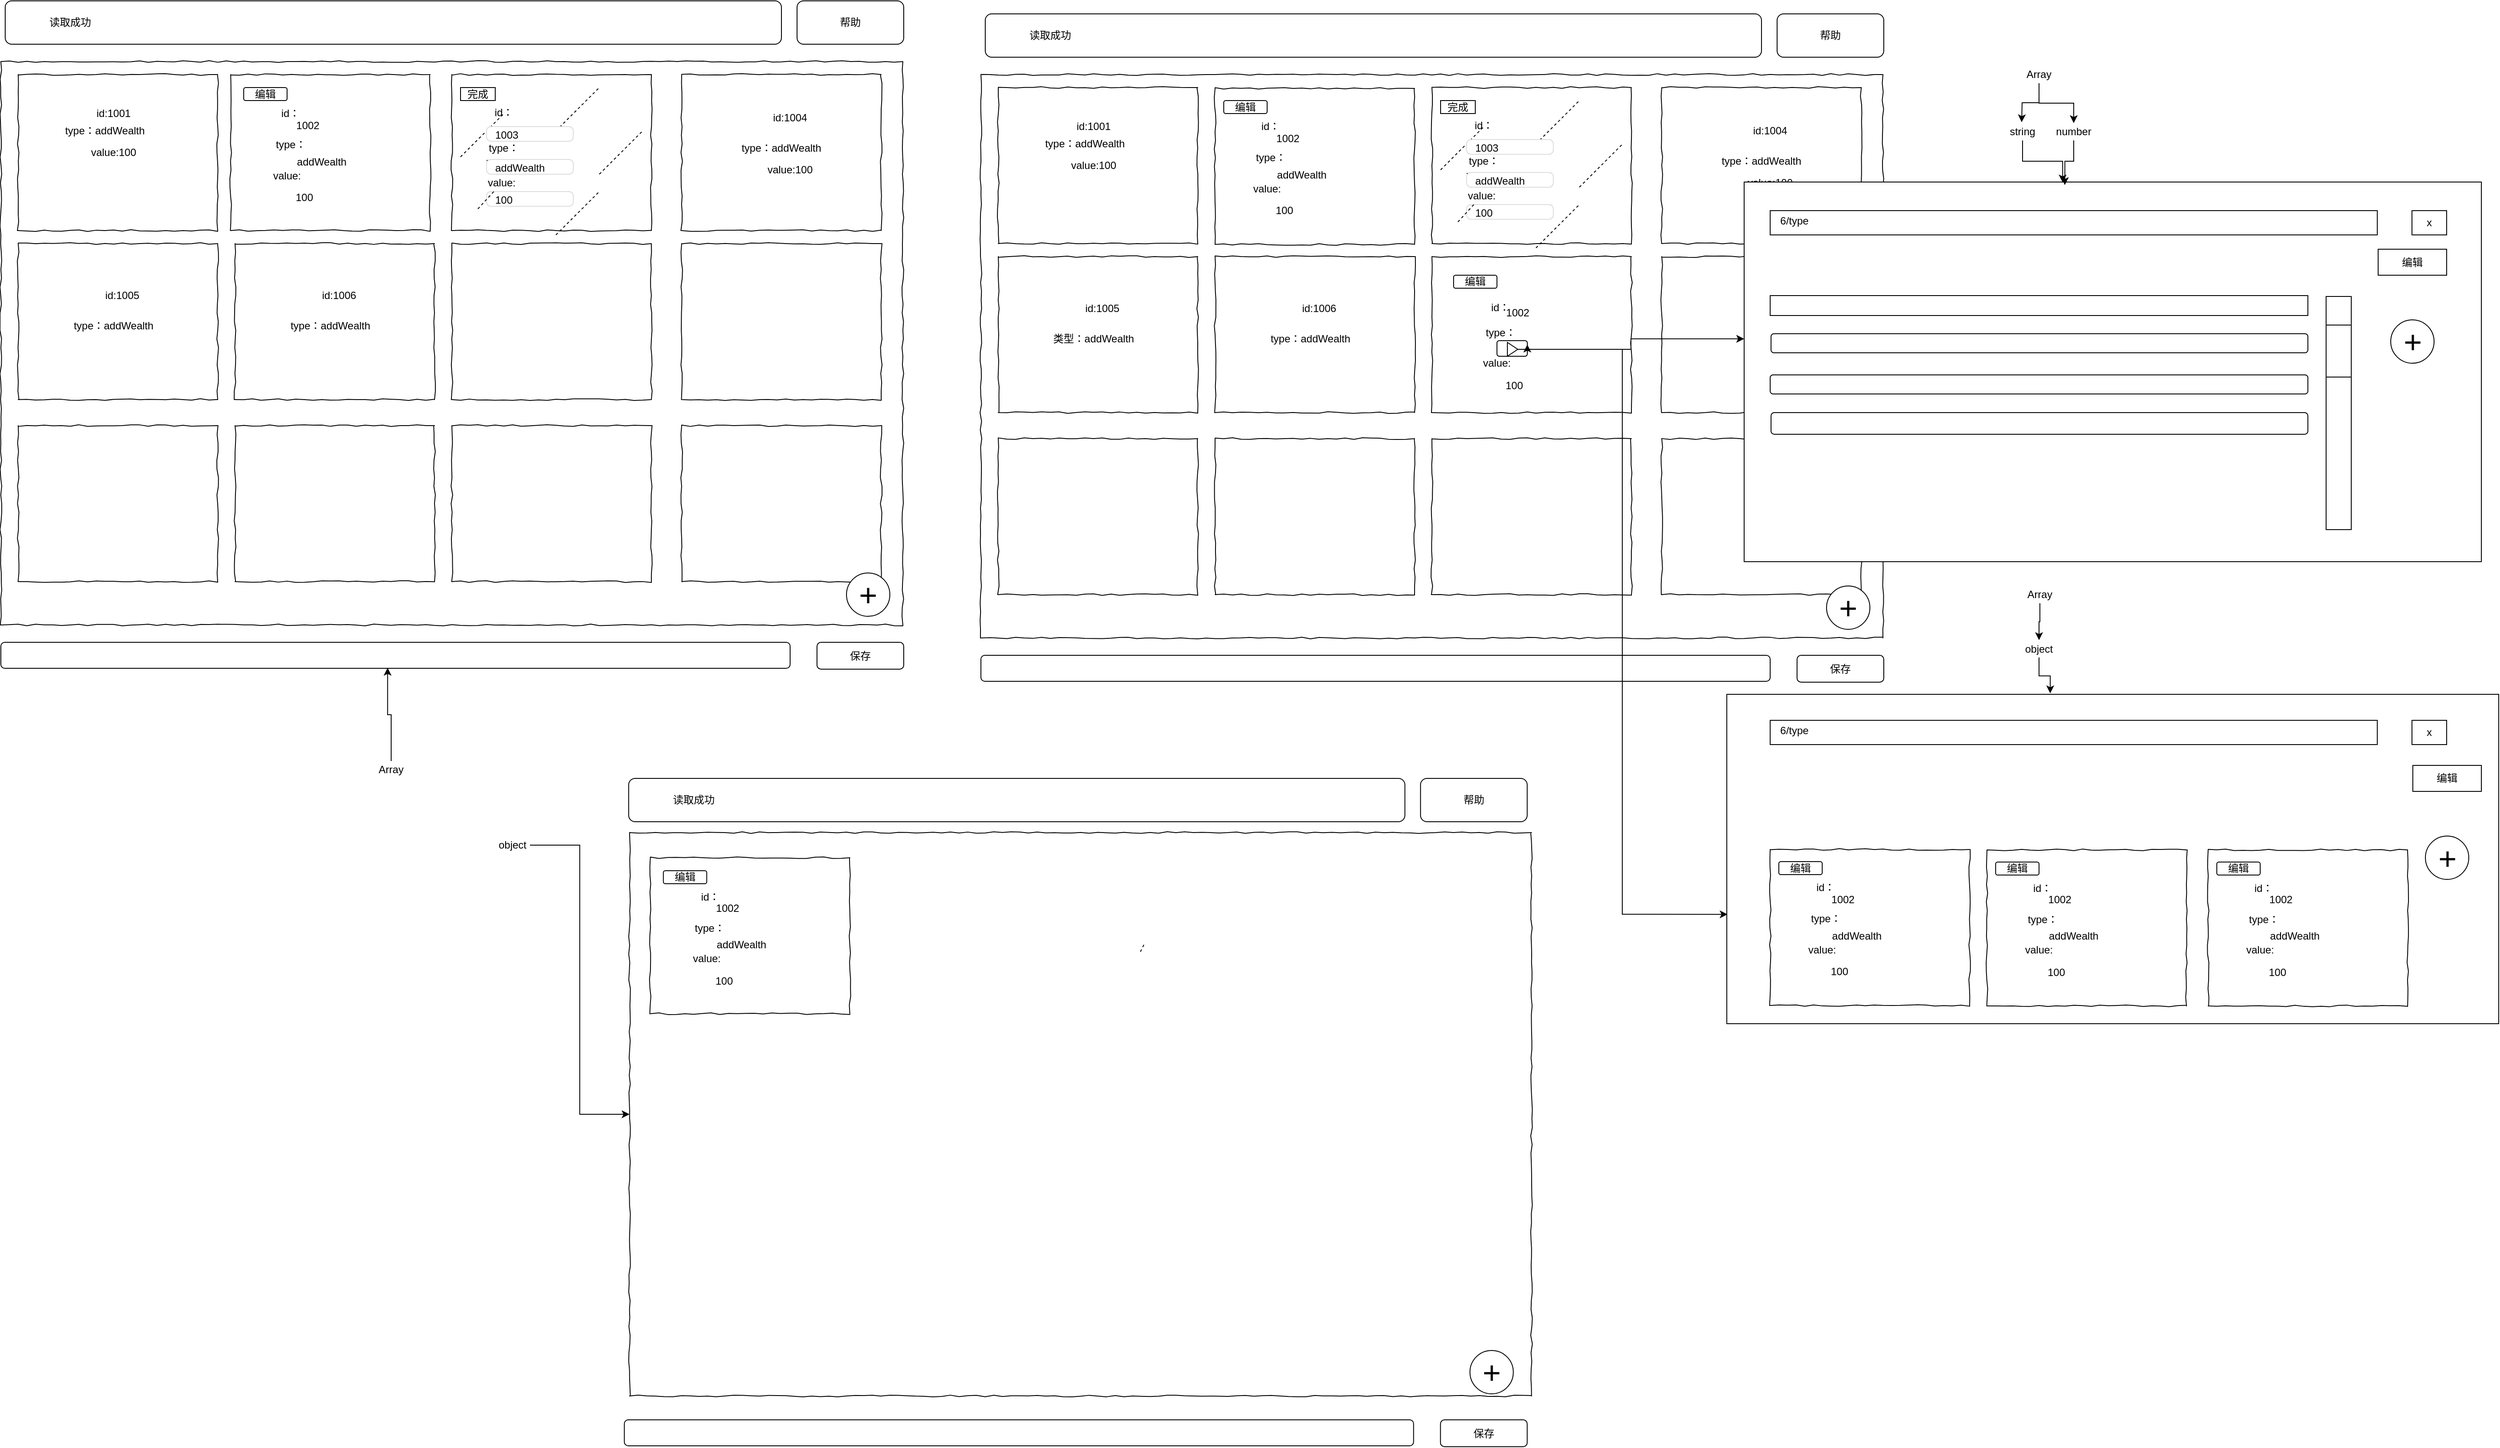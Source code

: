 <mxfile version="12.1.3" pages="1"><diagram name="Page-1" id="03018318-947c-dd8e-b7a3-06fadd420f32"><mxGraphModel dx="1656" dy="822" grid="1" gridSize="10" guides="1" tooltips="1" connect="1" arrows="1" fold="1" page="1" pageScale="1" pageWidth="1100" pageHeight="850" background="#ffffff" math="0" shadow="0"><root><mxCell id="0"/><mxCell id="1" parent="0"/><mxCell id="677b7b8949515195-8" value="" style="whiteSpace=wrap;html=1;rounded=0;shadow=0;labelBackgroundColor=none;strokeColor=#000000;strokeWidth=1;fillColor=none;fontFamily=Verdana;fontSize=12;fontColor=#000000;align=center;comic=1;" parent="1" vertex="1"><mxGeometry x="30" y="110" width="1040" height="650" as="geometry"/></mxCell><mxCell id="677b7b8949515195-25" value="" style="whiteSpace=wrap;html=1;rounded=0;shadow=0;labelBackgroundColor=none;strokeColor=#000000;strokeWidth=1;fillColor=none;fontFamily=Verdana;fontSize=12;fontColor=#000000;align=center;comic=1;" parent="1" vertex="1"><mxGeometry x="50" y="125" width="230" height="180" as="geometry"/></mxCell><mxCell id="pHbOsXcXmnlIXoObnFJQ-3" value="" style="whiteSpace=wrap;html=1;rounded=0;shadow=0;labelBackgroundColor=none;strokeColor=#000000;strokeWidth=1;fillColor=none;fontFamily=Verdana;fontSize=12;fontColor=#000000;align=center;comic=1;" parent="1" vertex="1"><mxGeometry x="50" y="320" width="230" height="180" as="geometry"/></mxCell><mxCell id="677b7b8949515195-26" value="" style="whiteSpace=wrap;html=1;rounded=0;shadow=0;labelBackgroundColor=none;strokeColor=#000000;strokeWidth=1;fillColor=none;fontFamily=Verdana;fontSize=12;fontColor=#000000;align=center;comic=1;" parent="1" vertex="1"><mxGeometry x="295" y="125" width="230" height="180" as="geometry"/></mxCell><mxCell id="pHbOsXcXmnlIXoObnFJQ-1" value="" style="whiteSpace=wrap;html=1;rounded=0;shadow=0;labelBackgroundColor=none;strokeColor=#000000;strokeWidth=1;fillColor=none;fontFamily=Verdana;fontSize=12;fontColor=#000000;align=center;comic=1;" parent="1" vertex="1"><mxGeometry x="550" y="125" width="230" height="180" as="geometry"/></mxCell><mxCell id="pHbOsXcXmnlIXoObnFJQ-2" value="" style="whiteSpace=wrap;html=1;rounded=0;shadow=0;labelBackgroundColor=none;strokeColor=#000000;strokeWidth=1;fillColor=none;fontFamily=Verdana;fontSize=12;fontColor=#000000;align=center;comic=1;" parent="1" vertex="1"><mxGeometry x="815" y="125" width="230" height="180" as="geometry"/></mxCell><mxCell id="pHbOsXcXmnlIXoObnFJQ-5" value="" style="whiteSpace=wrap;html=1;rounded=0;shadow=0;labelBackgroundColor=none;strokeColor=#000000;strokeWidth=1;fillColor=none;fontFamily=Verdana;fontSize=12;fontColor=#000000;align=center;comic=1;" parent="1" vertex="1"><mxGeometry x="300" y="320" width="230" height="180" as="geometry"/></mxCell><mxCell id="pHbOsXcXmnlIXoObnFJQ-6" value="&lt;font style=&quot;vertical-align: inherit&quot;&gt;&lt;font style=&quot;vertical-align: inherit&quot;&gt;id:1001&lt;/font&gt;&lt;/font&gt;" style="text;html=1;strokeColor=none;fillColor=none;align=center;verticalAlign=middle;whiteSpace=wrap;rounded=0;" parent="1" vertex="1"><mxGeometry x="70" y="160" width="180" height="20" as="geometry"/></mxCell><mxCell id="pHbOsXcXmnlIXoObnFJQ-9" value="&lt;font style=&quot;vertical-align: inherit&quot;&gt;&lt;font style=&quot;vertical-align: inherit&quot;&gt;&lt;font style=&quot;vertical-align: inherit&quot;&gt;&lt;font style=&quot;vertical-align: inherit&quot;&gt;&lt;font style=&quot;vertical-align: inherit&quot;&gt;&lt;font style=&quot;vertical-align: inherit&quot;&gt;&lt;font style=&quot;vertical-align: inherit&quot;&gt;&lt;font style=&quot;vertical-align: inherit&quot;&gt;type：addWealth&lt;/font&gt;&lt;/font&gt;&lt;/font&gt;&lt;/font&gt;&lt;/font&gt;&lt;/font&gt;&lt;/font&gt;&lt;/font&gt;" style="text;html=1;strokeColor=none;fillColor=none;align=center;verticalAlign=middle;whiteSpace=wrap;rounded=0;" parent="1" vertex="1"><mxGeometry x="60" y="180" width="180" height="20" as="geometry"/></mxCell><mxCell id="pHbOsXcXmnlIXoObnFJQ-10" value="&lt;font style=&quot;vertical-align: inherit&quot;&gt;&lt;font style=&quot;vertical-align: inherit&quot;&gt;&lt;font style=&quot;vertical-align: inherit&quot;&gt;&lt;font style=&quot;vertical-align: inherit&quot;&gt;value:100&lt;/font&gt;&lt;/font&gt;&lt;/font&gt;&lt;/font&gt;" style="text;html=1;strokeColor=none;fillColor=none;align=center;verticalAlign=middle;whiteSpace=wrap;rounded=0;" parent="1" vertex="1"><mxGeometry x="70" y="205" width="180" height="20" as="geometry"/></mxCell><mxCell id="pHbOsXcXmnlIXoObnFJQ-13" value="&lt;font style=&quot;vertical-align: inherit&quot;&gt;&lt;font style=&quot;vertical-align: inherit&quot;&gt;&lt;font style=&quot;vertical-align: inherit&quot;&gt;&lt;font style=&quot;vertical-align: inherit&quot;&gt;&lt;font style=&quot;vertical-align: inherit&quot;&gt;&lt;font style=&quot;vertical-align: inherit&quot;&gt;&lt;font style=&quot;vertical-align: inherit&quot;&gt;&lt;font style=&quot;vertical-align: inherit&quot;&gt;type：&lt;/font&gt;&lt;/font&gt;&lt;/font&gt;&lt;/font&gt;&lt;/font&gt;&lt;/font&gt;&lt;/font&gt;&lt;/font&gt;" style="text;html=1;strokeColor=none;fillColor=none;align=center;verticalAlign=middle;whiteSpace=wrap;rounded=0;" parent="1" vertex="1"><mxGeometry x="337.5" y="196" width="53" height="20" as="geometry"/></mxCell><mxCell id="pHbOsXcXmnlIXoObnFJQ-14" value="&lt;font style=&quot;vertical-align: inherit&quot;&gt;&lt;font style=&quot;vertical-align: inherit&quot;&gt;&lt;font style=&quot;vertical-align: inherit&quot;&gt;&lt;font style=&quot;vertical-align: inherit&quot;&gt;value:&lt;/font&gt;&lt;/font&gt;&lt;/font&gt;&lt;/font&gt;" style="text;html=1;strokeColor=none;fillColor=none;align=center;verticalAlign=middle;whiteSpace=wrap;rounded=0;" parent="1" vertex="1"><mxGeometry x="320" y="231.5" width="80" height="20" as="geometry"/></mxCell><mxCell id="pHbOsXcXmnlIXoObnFJQ-15" value="&lt;font style=&quot;vertical-align: inherit&quot;&gt;&lt;font style=&quot;vertical-align: inherit&quot;&gt;id：&lt;br&gt;&lt;/font&gt;&lt;/font&gt;" style="text;html=1;strokeColor=none;fillColor=none;align=center;verticalAlign=middle;whiteSpace=wrap;rounded=0;" parent="1" vertex="1"><mxGeometry x="580" y="159" width="60" height="20" as="geometry"/></mxCell><mxCell id="pHbOsXcXmnlIXoObnFJQ-16" value="&lt;font style=&quot;vertical-align: inherit&quot;&gt;&lt;font style=&quot;vertical-align: inherit&quot;&gt;&lt;font style=&quot;vertical-align: inherit&quot;&gt;&lt;font style=&quot;vertical-align: inherit&quot;&gt;&lt;font style=&quot;vertical-align: inherit&quot;&gt;&lt;font style=&quot;vertical-align: inherit&quot;&gt;&lt;font style=&quot;vertical-align: inherit&quot;&gt;&lt;font style=&quot;vertical-align: inherit&quot;&gt;type：&lt;/font&gt;&lt;/font&gt;&lt;/font&gt;&lt;/font&gt;&lt;/font&gt;&lt;/font&gt;&lt;/font&gt;&lt;/font&gt;" style="text;html=1;strokeColor=none;fillColor=none;align=center;verticalAlign=middle;whiteSpace=wrap;rounded=0;direction=south;" parent="1" vertex="1"><mxGeometry x="590" y="195" width="40" height="30" as="geometry"/></mxCell><mxCell id="pHbOsXcXmnlIXoObnFJQ-18" value="&lt;font style=&quot;vertical-align: inherit&quot;&gt;&lt;font style=&quot;vertical-align: inherit&quot;&gt;id:1004&lt;/font&gt;&lt;/font&gt;" style="text;html=1;strokeColor=none;fillColor=none;align=center;verticalAlign=middle;whiteSpace=wrap;rounded=0;" parent="1" vertex="1"><mxGeometry x="850" y="165" width="180" height="20" as="geometry"/></mxCell><mxCell id="pHbOsXcXmnlIXoObnFJQ-19" value="&lt;font style=&quot;vertical-align: inherit&quot;&gt;&lt;font style=&quot;vertical-align: inherit&quot;&gt;&lt;font style=&quot;vertical-align: inherit&quot;&gt;&lt;font style=&quot;vertical-align: inherit&quot;&gt;&lt;font style=&quot;vertical-align: inherit&quot;&gt;&lt;font style=&quot;vertical-align: inherit&quot;&gt;&lt;font style=&quot;vertical-align: inherit&quot;&gt;&lt;font style=&quot;vertical-align: inherit&quot;&gt;type：addWealth&lt;/font&gt;&lt;/font&gt;&lt;/font&gt;&lt;/font&gt;&lt;/font&gt;&lt;/font&gt;&lt;/font&gt;&lt;/font&gt;" style="text;html=1;strokeColor=none;fillColor=none;align=center;verticalAlign=middle;whiteSpace=wrap;rounded=0;" parent="1" vertex="1"><mxGeometry x="840" y="200" width="180" height="20" as="geometry"/></mxCell><mxCell id="pHbOsXcXmnlIXoObnFJQ-20" value="&lt;font style=&quot;vertical-align: inherit&quot;&gt;&lt;font style=&quot;vertical-align: inherit&quot;&gt;&lt;font style=&quot;vertical-align: inherit&quot;&gt;&lt;font style=&quot;vertical-align: inherit&quot;&gt;value:100&lt;/font&gt;&lt;/font&gt;&lt;/font&gt;&lt;/font&gt;" style="text;html=1;strokeColor=none;fillColor=none;align=center;verticalAlign=middle;whiteSpace=wrap;rounded=0;" parent="1" vertex="1"><mxGeometry x="850" y="225" width="180" height="20" as="geometry"/></mxCell><mxCell id="pHbOsXcXmnlIXoObnFJQ-21" value="&lt;font style=&quot;vertical-align: inherit&quot;&gt;&lt;font style=&quot;vertical-align: inherit&quot;&gt;id:1005&lt;/font&gt;&lt;/font&gt;" style="text;html=1;strokeColor=none;fillColor=none;align=center;verticalAlign=middle;whiteSpace=wrap;rounded=0;" parent="1" vertex="1"><mxGeometry x="80" y="370" width="180" height="20" as="geometry"/></mxCell><mxCell id="pHbOsXcXmnlIXoObnFJQ-22" value="&lt;font style=&quot;vertical-align: inherit&quot;&gt;&lt;font style=&quot;vertical-align: inherit&quot;&gt;&lt;font style=&quot;vertical-align: inherit&quot;&gt;&lt;font style=&quot;vertical-align: inherit&quot;&gt;&lt;font style=&quot;vertical-align: inherit&quot;&gt;&lt;font style=&quot;vertical-align: inherit&quot;&gt;&lt;font style=&quot;vertical-align: inherit&quot;&gt;&lt;font style=&quot;vertical-align: inherit&quot;&gt;type：addWealth&lt;/font&gt;&lt;/font&gt;&lt;/font&gt;&lt;/font&gt;&lt;/font&gt;&lt;/font&gt;&lt;/font&gt;&lt;/font&gt;" style="text;html=1;strokeColor=none;fillColor=none;align=center;verticalAlign=middle;whiteSpace=wrap;rounded=0;" parent="1" vertex="1"><mxGeometry x="70" y="405" width="180" height="20" as="geometry"/></mxCell><mxCell id="pHbOsXcXmnlIXoObnFJQ-24" value="&lt;font style=&quot;vertical-align: inherit&quot;&gt;&lt;font style=&quot;vertical-align: inherit&quot;&gt;id:1006&lt;/font&gt;&lt;/font&gt;" style="text;html=1;strokeColor=none;fillColor=none;align=center;verticalAlign=middle;whiteSpace=wrap;rounded=0;" parent="1" vertex="1"><mxGeometry x="330" y="370" width="180" height="20" as="geometry"/></mxCell><mxCell id="pHbOsXcXmnlIXoObnFJQ-25" value="&lt;font style=&quot;vertical-align: inherit&quot;&gt;&lt;font style=&quot;vertical-align: inherit&quot;&gt;&lt;font style=&quot;vertical-align: inherit&quot;&gt;&lt;font style=&quot;vertical-align: inherit&quot;&gt;&lt;font style=&quot;vertical-align: inherit&quot;&gt;&lt;font style=&quot;vertical-align: inherit&quot;&gt;&lt;font style=&quot;vertical-align: inherit&quot;&gt;&lt;font style=&quot;vertical-align: inherit&quot;&gt;type：addWealth&lt;/font&gt;&lt;/font&gt;&lt;/font&gt;&lt;/font&gt;&lt;/font&gt;&lt;/font&gt;&lt;/font&gt;&lt;/font&gt;" style="text;html=1;strokeColor=none;fillColor=none;align=center;verticalAlign=middle;whiteSpace=wrap;rounded=0;" parent="1" vertex="1"><mxGeometry x="320" y="405" width="180" height="20" as="geometry"/></mxCell><mxCell id="pHbOsXcXmnlIXoObnFJQ-26" value="" style="rounded=1;whiteSpace=wrap;html=1;" parent="1" vertex="1"><mxGeometry x="35" y="40" width="895" height="50" as="geometry"/></mxCell><mxCell id="Vj3qjjFFR2jbjCQmC6Gm-4" value="编辑" style="rounded=1;whiteSpace=wrap;html=1;" parent="1" vertex="1"><mxGeometry x="310" y="140" width="50" height="15" as="geometry"/></mxCell><mxCell id="Vj3qjjFFR2jbjCQmC6Gm-5" value="完成" style="rounded=1;whiteSpace=wrap;html=1;arcSize=0;" parent="1" vertex="1"><mxGeometry x="560" y="140" width="40" height="15" as="geometry"/></mxCell><mxCell id="Vj3qjjFFR2jbjCQmC6Gm-8" value="" style="endArrow=none;dashed=1;html=1;" parent="1" edge="1"><mxGeometry width="50" height="50" relative="1" as="geometry"><mxPoint x="560" y="220" as="sourcePoint"/><mxPoint x="610" y="170" as="targetPoint"/></mxGeometry></mxCell><mxCell id="Vj3qjjFFR2jbjCQmC6Gm-9" value="" style="endArrow=none;dashed=1;html=1;" parent="1" source="Vj3qjjFFR2jbjCQmC6Gm-40" edge="1"><mxGeometry width="50" height="50" relative="1" as="geometry"><mxPoint x="580" y="280" as="sourcePoint"/><mxPoint x="630" y="230" as="targetPoint"/></mxGeometry></mxCell><mxCell id="Vj3qjjFFR2jbjCQmC6Gm-10" value="" style="endArrow=none;dashed=1;html=1;" parent="1" edge="1"><mxGeometry width="50" height="50" relative="1" as="geometry"><mxPoint x="670" y="190" as="sourcePoint"/><mxPoint x="720" y="140" as="targetPoint"/></mxGeometry></mxCell><mxCell id="Vj3qjjFFR2jbjCQmC6Gm-11" value="" style="endArrow=none;dashed=1;html=1;" parent="1" edge="1"><mxGeometry width="50" height="50" relative="1" as="geometry"><mxPoint x="720" y="240" as="sourcePoint"/><mxPoint x="770" y="190" as="targetPoint"/></mxGeometry></mxCell><mxCell id="Vj3qjjFFR2jbjCQmC6Gm-12" value="" style="endArrow=none;dashed=1;html=1;" parent="1" edge="1"><mxGeometry width="50" height="50" relative="1" as="geometry"><mxPoint x="670" y="310" as="sourcePoint"/><mxPoint x="720" y="260" as="targetPoint"/></mxGeometry></mxCell><mxCell id="Vj3qjjFFR2jbjCQmC6Gm-13" value="保存" style="rounded=1;whiteSpace=wrap;html=1;" parent="1" vertex="1"><mxGeometry x="971" y="780" width="100" height="31" as="geometry"/></mxCell><mxCell id="Vj3qjjFFR2jbjCQmC6Gm-15" value="" style="rounded=1;whiteSpace=wrap;html=1;" parent="1" vertex="1"><mxGeometry x="30" y="780" width="910" height="30" as="geometry"/></mxCell><mxCell id="Vj3qjjFFR2jbjCQmC6Gm-16" value="读取成功" style="text;html=1;strokeColor=none;fillColor=none;align=center;verticalAlign=middle;whiteSpace=wrap;rounded=0;" parent="1" vertex="1"><mxGeometry x="60" y="55" width="100" height="20" as="geometry"/></mxCell><mxCell id="Vj3qjjFFR2jbjCQmC6Gm-17" value="帮助" style="rounded=1;whiteSpace=wrap;html=1;" parent="1" vertex="1"><mxGeometry x="948" y="40" width="123" height="50" as="geometry"/></mxCell><mxCell id="Vj3qjjFFR2jbjCQmC6Gm-18" value="" style="whiteSpace=wrap;html=1;rounded=0;shadow=0;labelBackgroundColor=none;strokeColor=#000000;strokeWidth=1;fillColor=none;fontFamily=Verdana;fontSize=12;fontColor=#000000;align=center;comic=1;" parent="1" vertex="1"><mxGeometry x="815" y="320" width="230" height="180" as="geometry"/></mxCell><mxCell id="Vj3qjjFFR2jbjCQmC6Gm-19" value="" style="whiteSpace=wrap;html=1;rounded=0;shadow=0;labelBackgroundColor=none;strokeColor=#000000;strokeWidth=1;fillColor=none;fontFamily=Verdana;fontSize=12;fontColor=#000000;align=center;comic=1;" parent="1" vertex="1"><mxGeometry x="550" y="320" width="230" height="180" as="geometry"/></mxCell><mxCell id="Vj3qjjFFR2jbjCQmC6Gm-20" value="" style="whiteSpace=wrap;html=1;rounded=0;shadow=0;labelBackgroundColor=none;strokeColor=#000000;strokeWidth=1;fillColor=none;fontFamily=Verdana;fontSize=12;fontColor=#000000;align=center;comic=1;" parent="1" vertex="1"><mxGeometry x="815" y="530" width="230" height="180" as="geometry"/></mxCell><mxCell id="Vj3qjjFFR2jbjCQmC6Gm-21" value="" style="whiteSpace=wrap;html=1;rounded=0;shadow=0;labelBackgroundColor=none;strokeColor=#000000;strokeWidth=1;fillColor=none;fontFamily=Verdana;fontSize=12;fontColor=#000000;align=center;comic=1;" parent="1" vertex="1"><mxGeometry x="550" y="530" width="230" height="180" as="geometry"/></mxCell><mxCell id="Vj3qjjFFR2jbjCQmC6Gm-22" value="" style="whiteSpace=wrap;html=1;rounded=0;shadow=0;labelBackgroundColor=none;strokeColor=#000000;strokeWidth=1;fillColor=none;fontFamily=Verdana;fontSize=12;fontColor=#000000;align=center;comic=1;" parent="1" vertex="1"><mxGeometry x="300" y="530" width="230" height="180" as="geometry"/></mxCell><mxCell id="Vj3qjjFFR2jbjCQmC6Gm-23" value="" style="whiteSpace=wrap;html=1;rounded=0;shadow=0;labelBackgroundColor=none;strokeColor=#000000;strokeWidth=1;fillColor=none;fontFamily=Verdana;fontSize=12;fontColor=#000000;align=center;comic=1;" parent="1" vertex="1"><mxGeometry x="50" y="530" width="230" height="180" as="geometry"/></mxCell><mxCell id="Vj3qjjFFR2jbjCQmC6Gm-14" value="&lt;font style=&quot;font-size: 36px&quot;&gt;+&lt;/font&gt;" style="ellipse;whiteSpace=wrap;html=1;aspect=fixed;fontFamily=Helvetica;fontSize=12;fontColor=#000000;align=center;strokeColor=#000000;fillColor=#ffffff;gradientColor=none;" parent="1" vertex="1"><mxGeometry x="1005" y="700" width="50" height="50" as="geometry"/></mxCell><mxCell id="Vj3qjjFFR2jbjCQmC6Gm-42" value="&lt;span style=&quot;font-size: 12px ; text-align: center&quot;&gt;100&lt;/span&gt;" style="html=1;shadow=0;dashed=0;shape=mxgraph.bootstrap.rrect;rSize=5;fillColor=#ffffff;strokeColor=#dddddd;fontSize=14;align=left;spacingLeft=8;whiteSpace=wrap;rounded=0;" parent="1" vertex="1"><mxGeometry x="590" y="260" width="100" height="17" as="geometry"/></mxCell><mxCell id="Vj3qjjFFR2jbjCQmC6Gm-43" value="&lt;span style=&quot;font-size: 12px ; text-align: center&quot;&gt;1003&lt;/span&gt;" style="html=1;shadow=0;dashed=0;shape=mxgraph.bootstrap.rrect;rSize=5;fillColor=#ffffff;strokeColor=#dddddd;fontSize=14;align=left;spacingLeft=8;whiteSpace=wrap;rounded=0;" parent="1" vertex="1"><mxGeometry x="590" y="185" width="100" height="17" as="geometry"/></mxCell><mxCell id="pHbOsXcXmnlIXoObnFJQ-17" value="&lt;font style=&quot;vertical-align: inherit&quot;&gt;&lt;font style=&quot;vertical-align: inherit&quot;&gt;&lt;font style=&quot;vertical-align: inherit&quot;&gt;&lt;font style=&quot;vertical-align: inherit&quot;&gt;value:&lt;/font&gt;&lt;/font&gt;&lt;/font&gt;&lt;/font&gt;" style="text;html=1;strokeColor=none;fillColor=none;align=center;verticalAlign=middle;whiteSpace=wrap;rounded=0;" parent="1" vertex="1"><mxGeometry x="575" y="240" width="65" height="20" as="geometry"/></mxCell><mxCell id="Vj3qjjFFR2jbjCQmC6Gm-44" value="" style="endArrow=none;dashed=1;html=1;" parent="1" target="pHbOsXcXmnlIXoObnFJQ-17" edge="1"><mxGeometry width="50" height="50" relative="1" as="geometry"><mxPoint x="580" y="280" as="sourcePoint"/><mxPoint x="630" y="230" as="targetPoint"/></mxGeometry></mxCell><mxCell id="Vj3qjjFFR2jbjCQmC6Gm-40" value="&lt;span style=&quot;font-size: 12px ; text-align: center&quot;&gt;addWealth&lt;/span&gt;" style="html=1;shadow=0;dashed=0;shape=mxgraph.bootstrap.rrect;rSize=5;fillColor=#ffffff;strokeColor=#dddddd;fontSize=14;align=left;spacingLeft=8;whiteSpace=wrap;rounded=0;" parent="1" vertex="1"><mxGeometry x="590" y="223" width="100" height="17" as="geometry"/></mxCell><mxCell id="Vj3qjjFFR2jbjCQmC6Gm-45" value="" style="endArrow=none;dashed=1;html=1;" parent="1" source="pHbOsXcXmnlIXoObnFJQ-17" target="Vj3qjjFFR2jbjCQmC6Gm-40" edge="1"><mxGeometry width="50" height="50" relative="1" as="geometry"><mxPoint x="618.75" y="240" as="sourcePoint"/><mxPoint x="630" y="230" as="targetPoint"/></mxGeometry></mxCell><mxCell id="Vj3qjjFFR2jbjCQmC6Gm-47" value="100" style="text;html=1;strokeColor=none;fillColor=none;align=center;verticalAlign=middle;whiteSpace=wrap;rounded=0;" parent="1" vertex="1"><mxGeometry x="360" y="257" width="40" height="20" as="geometry"/></mxCell><mxCell id="Vj3qjjFFR2jbjCQmC6Gm-48" value="1002" style="text;html=1;strokeColor=none;fillColor=none;align=center;verticalAlign=middle;whiteSpace=wrap;rounded=0;" parent="1" vertex="1"><mxGeometry x="364" y="173.5" width="40" height="20" as="geometry"/></mxCell><mxCell id="Vj3qjjFFR2jbjCQmC6Gm-49" value="id：" style="text;html=1;strokeColor=none;fillColor=none;align=center;verticalAlign=middle;whiteSpace=wrap;rounded=0;" parent="1" vertex="1"><mxGeometry x="344" y="160" width="40" height="20" as="geometry"/></mxCell><mxCell id="Vj3qjjFFR2jbjCQmC6Gm-50" value="addWealth" style="text;html=1;strokeColor=none;fillColor=none;align=center;verticalAlign=middle;whiteSpace=wrap;rounded=0;" parent="1" vertex="1"><mxGeometry x="380" y="215.5" width="40" height="20" as="geometry"/></mxCell><mxCell id="h33Ygnb14RuyTNNScB1x-1" value="" style="whiteSpace=wrap;html=1;rounded=0;shadow=0;labelBackgroundColor=none;strokeColor=#000000;strokeWidth=1;fillColor=none;fontFamily=Verdana;fontSize=12;fontColor=#000000;align=center;comic=1;" vertex="1" parent="1"><mxGeometry x="1160" y="125" width="1040" height="650" as="geometry"/></mxCell><mxCell id="h33Ygnb14RuyTNNScB1x-2" value="" style="whiteSpace=wrap;html=1;rounded=0;shadow=0;labelBackgroundColor=none;strokeColor=#000000;strokeWidth=1;fillColor=none;fontFamily=Verdana;fontSize=12;fontColor=#000000;align=center;comic=1;" vertex="1" parent="1"><mxGeometry x="1180" y="140" width="230" height="180" as="geometry"/></mxCell><mxCell id="h33Ygnb14RuyTNNScB1x-3" value="" style="whiteSpace=wrap;html=1;rounded=0;shadow=0;labelBackgroundColor=none;strokeColor=#000000;strokeWidth=1;fillColor=none;fontFamily=Verdana;fontSize=12;fontColor=#000000;align=center;comic=1;" vertex="1" parent="1"><mxGeometry x="1180" y="335" width="230" height="180" as="geometry"/></mxCell><mxCell id="h33Ygnb14RuyTNNScB1x-4" value="" style="whiteSpace=wrap;html=1;rounded=0;shadow=0;labelBackgroundColor=none;strokeColor=#000000;strokeWidth=1;fillColor=none;fontFamily=Verdana;fontSize=12;fontColor=#000000;align=center;comic=1;" vertex="1" parent="1"><mxGeometry x="1430" y="141" width="230" height="180" as="geometry"/></mxCell><mxCell id="h33Ygnb14RuyTNNScB1x-5" value="" style="whiteSpace=wrap;html=1;rounded=0;shadow=0;labelBackgroundColor=none;strokeColor=#000000;strokeWidth=1;fillColor=none;fontFamily=Verdana;fontSize=12;fontColor=#000000;align=center;comic=1;" vertex="1" parent="1"><mxGeometry x="1680" y="140" width="230" height="180" as="geometry"/></mxCell><mxCell id="h33Ygnb14RuyTNNScB1x-6" value="" style="whiteSpace=wrap;html=1;rounded=0;shadow=0;labelBackgroundColor=none;strokeColor=#000000;strokeWidth=1;fillColor=none;fontFamily=Verdana;fontSize=12;fontColor=#000000;align=center;comic=1;" vertex="1" parent="1"><mxGeometry x="1945" y="140" width="230" height="180" as="geometry"/></mxCell><mxCell id="h33Ygnb14RuyTNNScB1x-7" value="" style="whiteSpace=wrap;html=1;rounded=0;shadow=0;labelBackgroundColor=none;strokeColor=#000000;strokeWidth=1;fillColor=none;fontFamily=Verdana;fontSize=12;fontColor=#000000;align=center;comic=1;" vertex="1" parent="1"><mxGeometry x="1430" y="335" width="230" height="180" as="geometry"/></mxCell><mxCell id="h33Ygnb14RuyTNNScB1x-8" value="&lt;font style=&quot;vertical-align: inherit&quot;&gt;&lt;font style=&quot;vertical-align: inherit&quot;&gt;id:1001&lt;/font&gt;&lt;/font&gt;" style="text;html=1;strokeColor=none;fillColor=none;align=center;verticalAlign=middle;whiteSpace=wrap;rounded=0;" vertex="1" parent="1"><mxGeometry x="1200" y="175" width="180" height="20" as="geometry"/></mxCell><mxCell id="h33Ygnb14RuyTNNScB1x-9" value="&lt;font style=&quot;vertical-align: inherit&quot;&gt;&lt;font style=&quot;vertical-align: inherit&quot;&gt;&lt;font style=&quot;vertical-align: inherit&quot;&gt;&lt;font style=&quot;vertical-align: inherit&quot;&gt;&lt;font style=&quot;vertical-align: inherit&quot;&gt;&lt;font style=&quot;vertical-align: inherit&quot;&gt;&lt;font style=&quot;vertical-align: inherit&quot;&gt;&lt;font style=&quot;vertical-align: inherit&quot;&gt;type：addWealth&lt;/font&gt;&lt;/font&gt;&lt;/font&gt;&lt;/font&gt;&lt;/font&gt;&lt;/font&gt;&lt;/font&gt;&lt;/font&gt;" style="text;html=1;strokeColor=none;fillColor=none;align=center;verticalAlign=middle;whiteSpace=wrap;rounded=0;" vertex="1" parent="1"><mxGeometry x="1190" y="195" width="180" height="20" as="geometry"/></mxCell><mxCell id="h33Ygnb14RuyTNNScB1x-10" value="&lt;font style=&quot;vertical-align: inherit&quot;&gt;&lt;font style=&quot;vertical-align: inherit&quot;&gt;&lt;font style=&quot;vertical-align: inherit&quot;&gt;&lt;font style=&quot;vertical-align: inherit&quot;&gt;value:100&lt;/font&gt;&lt;/font&gt;&lt;/font&gt;&lt;/font&gt;" style="text;html=1;strokeColor=none;fillColor=none;align=center;verticalAlign=middle;whiteSpace=wrap;rounded=0;" vertex="1" parent="1"><mxGeometry x="1200" y="220" width="180" height="20" as="geometry"/></mxCell><mxCell id="h33Ygnb14RuyTNNScB1x-11" value="&lt;font style=&quot;vertical-align: inherit&quot;&gt;&lt;font style=&quot;vertical-align: inherit&quot;&gt;&lt;font style=&quot;vertical-align: inherit&quot;&gt;&lt;font style=&quot;vertical-align: inherit&quot;&gt;&lt;font style=&quot;vertical-align: inherit&quot;&gt;&lt;font style=&quot;vertical-align: inherit&quot;&gt;&lt;font style=&quot;vertical-align: inherit&quot;&gt;&lt;font style=&quot;vertical-align: inherit&quot;&gt;type：&lt;/font&gt;&lt;/font&gt;&lt;/font&gt;&lt;/font&gt;&lt;/font&gt;&lt;/font&gt;&lt;/font&gt;&lt;/font&gt;" style="text;html=1;strokeColor=none;fillColor=none;align=center;verticalAlign=middle;whiteSpace=wrap;rounded=0;" vertex="1" parent="1"><mxGeometry x="1467.5" y="211" width="53" height="20" as="geometry"/></mxCell><mxCell id="h33Ygnb14RuyTNNScB1x-12" value="&lt;font style=&quot;vertical-align: inherit&quot;&gt;&lt;font style=&quot;vertical-align: inherit&quot;&gt;&lt;font style=&quot;vertical-align: inherit&quot;&gt;&lt;font style=&quot;vertical-align: inherit&quot;&gt;value:&lt;/font&gt;&lt;/font&gt;&lt;/font&gt;&lt;/font&gt;" style="text;html=1;strokeColor=none;fillColor=none;align=center;verticalAlign=middle;whiteSpace=wrap;rounded=0;" vertex="1" parent="1"><mxGeometry x="1450" y="246.5" width="80" height="20" as="geometry"/></mxCell><mxCell id="h33Ygnb14RuyTNNScB1x-13" value="&lt;font style=&quot;vertical-align: inherit&quot;&gt;&lt;font style=&quot;vertical-align: inherit&quot;&gt;id：&lt;br&gt;&lt;/font&gt;&lt;/font&gt;" style="text;html=1;strokeColor=none;fillColor=none;align=center;verticalAlign=middle;whiteSpace=wrap;rounded=0;" vertex="1" parent="1"><mxGeometry x="1710" y="174" width="60" height="20" as="geometry"/></mxCell><mxCell id="h33Ygnb14RuyTNNScB1x-14" value="&lt;font style=&quot;vertical-align: inherit&quot;&gt;&lt;font style=&quot;vertical-align: inherit&quot;&gt;&lt;font style=&quot;vertical-align: inherit&quot;&gt;&lt;font style=&quot;vertical-align: inherit&quot;&gt;&lt;font style=&quot;vertical-align: inherit&quot;&gt;&lt;font style=&quot;vertical-align: inherit&quot;&gt;&lt;font style=&quot;vertical-align: inherit&quot;&gt;&lt;font style=&quot;vertical-align: inherit&quot;&gt;type：&lt;/font&gt;&lt;/font&gt;&lt;/font&gt;&lt;/font&gt;&lt;/font&gt;&lt;/font&gt;&lt;/font&gt;&lt;/font&gt;" style="text;html=1;strokeColor=none;fillColor=none;align=center;verticalAlign=middle;whiteSpace=wrap;rounded=0;direction=south;" vertex="1" parent="1"><mxGeometry x="1720" y="210" width="40" height="30" as="geometry"/></mxCell><mxCell id="h33Ygnb14RuyTNNScB1x-15" value="&lt;font style=&quot;vertical-align: inherit&quot;&gt;&lt;font style=&quot;vertical-align: inherit&quot;&gt;id:1004&lt;/font&gt;&lt;/font&gt;" style="text;html=1;strokeColor=none;fillColor=none;align=center;verticalAlign=middle;whiteSpace=wrap;rounded=0;" vertex="1" parent="1"><mxGeometry x="1980" y="180" width="180" height="20" as="geometry"/></mxCell><mxCell id="h33Ygnb14RuyTNNScB1x-16" value="&lt;font style=&quot;vertical-align: inherit&quot;&gt;&lt;font style=&quot;vertical-align: inherit&quot;&gt;&lt;font style=&quot;vertical-align: inherit&quot;&gt;&lt;font style=&quot;vertical-align: inherit&quot;&gt;&lt;font style=&quot;vertical-align: inherit&quot;&gt;&lt;font style=&quot;vertical-align: inherit&quot;&gt;&lt;font style=&quot;vertical-align: inherit&quot;&gt;&lt;font style=&quot;vertical-align: inherit&quot;&gt;type：addWealth&lt;/font&gt;&lt;/font&gt;&lt;/font&gt;&lt;/font&gt;&lt;/font&gt;&lt;/font&gt;&lt;/font&gt;&lt;/font&gt;" style="text;html=1;strokeColor=none;fillColor=none;align=center;verticalAlign=middle;whiteSpace=wrap;rounded=0;" vertex="1" parent="1"><mxGeometry x="1970" y="215" width="180" height="20" as="geometry"/></mxCell><mxCell id="h33Ygnb14RuyTNNScB1x-17" value="&lt;font style=&quot;vertical-align: inherit&quot;&gt;&lt;font style=&quot;vertical-align: inherit&quot;&gt;&lt;font style=&quot;vertical-align: inherit&quot;&gt;&lt;font style=&quot;vertical-align: inherit&quot;&gt;value:100&lt;/font&gt;&lt;/font&gt;&lt;/font&gt;&lt;/font&gt;" style="text;html=1;strokeColor=none;fillColor=none;align=center;verticalAlign=middle;whiteSpace=wrap;rounded=0;" vertex="1" parent="1"><mxGeometry x="1980" y="240" width="180" height="20" as="geometry"/></mxCell><mxCell id="h33Ygnb14RuyTNNScB1x-18" value="&lt;font style=&quot;vertical-align: inherit&quot;&gt;&lt;font style=&quot;vertical-align: inherit&quot;&gt;id:1005&lt;/font&gt;&lt;/font&gt;" style="text;html=1;strokeColor=none;fillColor=none;align=center;verticalAlign=middle;whiteSpace=wrap;rounded=0;" vertex="1" parent="1"><mxGeometry x="1210" y="385" width="180" height="20" as="geometry"/></mxCell><mxCell id="h33Ygnb14RuyTNNScB1x-19" value="&lt;font style=&quot;vertical-align: inherit&quot;&gt;&lt;font style=&quot;vertical-align: inherit&quot;&gt;&lt;font style=&quot;vertical-align: inherit&quot;&gt;&lt;font style=&quot;vertical-align: inherit&quot;&gt;&lt;font style=&quot;vertical-align: inherit&quot;&gt;&lt;font style=&quot;vertical-align: inherit&quot;&gt;&lt;font style=&quot;vertical-align: inherit&quot;&gt;&lt;font style=&quot;vertical-align: inherit&quot;&gt;&lt;font style=&quot;vertical-align: inherit&quot;&gt;&lt;font style=&quot;vertical-align: inherit&quot;&gt;类型：addWealth&lt;/font&gt;&lt;/font&gt;&lt;/font&gt;&lt;/font&gt;&lt;/font&gt;&lt;/font&gt;&lt;/font&gt;&lt;/font&gt;&lt;/font&gt;&lt;/font&gt;" style="text;html=1;strokeColor=none;fillColor=none;align=center;verticalAlign=middle;whiteSpace=wrap;rounded=0;" vertex="1" parent="1"><mxGeometry x="1200" y="420" width="180" height="20" as="geometry"/></mxCell><mxCell id="h33Ygnb14RuyTNNScB1x-20" value="&lt;font style=&quot;vertical-align: inherit&quot;&gt;&lt;font style=&quot;vertical-align: inherit&quot;&gt;id:1006&lt;/font&gt;&lt;/font&gt;" style="text;html=1;strokeColor=none;fillColor=none;align=center;verticalAlign=middle;whiteSpace=wrap;rounded=0;" vertex="1" parent="1"><mxGeometry x="1460" y="385" width="180" height="20" as="geometry"/></mxCell><mxCell id="h33Ygnb14RuyTNNScB1x-21" value="&lt;font style=&quot;vertical-align: inherit&quot;&gt;&lt;font style=&quot;vertical-align: inherit&quot;&gt;&lt;font style=&quot;vertical-align: inherit&quot;&gt;&lt;font style=&quot;vertical-align: inherit&quot;&gt;&lt;font style=&quot;vertical-align: inherit&quot;&gt;&lt;font style=&quot;vertical-align: inherit&quot;&gt;&lt;font style=&quot;vertical-align: inherit&quot;&gt;&lt;font style=&quot;vertical-align: inherit&quot;&gt;type：addWealth&lt;/font&gt;&lt;/font&gt;&lt;/font&gt;&lt;/font&gt;&lt;/font&gt;&lt;/font&gt;&lt;/font&gt;&lt;/font&gt;" style="text;html=1;strokeColor=none;fillColor=none;align=center;verticalAlign=middle;whiteSpace=wrap;rounded=0;" vertex="1" parent="1"><mxGeometry x="1450" y="420" width="180" height="20" as="geometry"/></mxCell><mxCell id="h33Ygnb14RuyTNNScB1x-22" value="" style="rounded=1;whiteSpace=wrap;html=1;" vertex="1" parent="1"><mxGeometry x="1165" y="55" width="895" height="50" as="geometry"/></mxCell><mxCell id="h33Ygnb14RuyTNNScB1x-23" value="编辑" style="rounded=1;whiteSpace=wrap;html=1;" vertex="1" parent="1"><mxGeometry x="1440" y="155" width="50" height="15" as="geometry"/></mxCell><mxCell id="h33Ygnb14RuyTNNScB1x-24" value="完成" style="rounded=1;whiteSpace=wrap;html=1;arcSize=0;" vertex="1" parent="1"><mxGeometry x="1690" y="155" width="40" height="15" as="geometry"/></mxCell><mxCell id="h33Ygnb14RuyTNNScB1x-25" value="" style="endArrow=none;dashed=1;html=1;" edge="1" parent="1"><mxGeometry width="50" height="50" relative="1" as="geometry"><mxPoint x="1690" y="235" as="sourcePoint"/><mxPoint x="1740" y="185" as="targetPoint"/></mxGeometry></mxCell><mxCell id="h33Ygnb14RuyTNNScB1x-26" value="" style="endArrow=none;dashed=1;html=1;" edge="1" parent="1" source="h33Ygnb14RuyTNNScB1x-45"><mxGeometry width="50" height="50" relative="1" as="geometry"><mxPoint x="1710" y="295" as="sourcePoint"/><mxPoint x="1760" y="245" as="targetPoint"/></mxGeometry></mxCell><mxCell id="h33Ygnb14RuyTNNScB1x-27" value="" style="endArrow=none;dashed=1;html=1;" edge="1" parent="1"><mxGeometry width="50" height="50" relative="1" as="geometry"><mxPoint x="1800" y="205" as="sourcePoint"/><mxPoint x="1850" y="155" as="targetPoint"/></mxGeometry></mxCell><mxCell id="h33Ygnb14RuyTNNScB1x-28" value="" style="endArrow=none;dashed=1;html=1;" edge="1" parent="1"><mxGeometry width="50" height="50" relative="1" as="geometry"><mxPoint x="1850" y="255" as="sourcePoint"/><mxPoint x="1900" y="205" as="targetPoint"/></mxGeometry></mxCell><mxCell id="h33Ygnb14RuyTNNScB1x-29" value="" style="endArrow=none;dashed=1;html=1;" edge="1" parent="1"><mxGeometry width="50" height="50" relative="1" as="geometry"><mxPoint x="1800" y="325" as="sourcePoint"/><mxPoint x="1850" y="275" as="targetPoint"/></mxGeometry></mxCell><mxCell id="h33Ygnb14RuyTNNScB1x-30" value="保存" style="rounded=1;whiteSpace=wrap;html=1;" vertex="1" parent="1"><mxGeometry x="2101" y="795" width="100" height="31" as="geometry"/></mxCell><mxCell id="h33Ygnb14RuyTNNScB1x-31" value="" style="rounded=1;whiteSpace=wrap;html=1;" vertex="1" parent="1"><mxGeometry x="1160" y="795" width="910" height="30" as="geometry"/></mxCell><mxCell id="h33Ygnb14RuyTNNScB1x-32" value="读取成功" style="text;html=1;strokeColor=none;fillColor=none;align=center;verticalAlign=middle;whiteSpace=wrap;rounded=0;" vertex="1" parent="1"><mxGeometry x="1190" y="70" width="100" height="20" as="geometry"/></mxCell><mxCell id="h33Ygnb14RuyTNNScB1x-33" value="帮助" style="rounded=1;whiteSpace=wrap;html=1;" vertex="1" parent="1"><mxGeometry x="2078" y="55" width="123" height="50" as="geometry"/></mxCell><mxCell id="h33Ygnb14RuyTNNScB1x-34" value="" style="whiteSpace=wrap;html=1;rounded=0;shadow=0;labelBackgroundColor=none;strokeColor=#000000;strokeWidth=1;fillColor=none;fontFamily=Verdana;fontSize=12;fontColor=#000000;align=center;comic=1;" vertex="1" parent="1"><mxGeometry x="1945" y="335" width="230" height="180" as="geometry"/></mxCell><mxCell id="h33Ygnb14RuyTNNScB1x-35" value="" style="whiteSpace=wrap;html=1;rounded=0;shadow=0;labelBackgroundColor=none;strokeColor=#000000;strokeWidth=1;fillColor=none;fontFamily=Verdana;fontSize=12;fontColor=#000000;align=center;comic=1;" vertex="1" parent="1"><mxGeometry x="1680" y="335" width="230" height="180" as="geometry"/></mxCell><mxCell id="h33Ygnb14RuyTNNScB1x-36" value="" style="whiteSpace=wrap;html=1;rounded=0;shadow=0;labelBackgroundColor=none;strokeColor=#000000;strokeWidth=1;fillColor=none;fontFamily=Verdana;fontSize=12;fontColor=#000000;align=center;comic=1;" vertex="1" parent="1"><mxGeometry x="1945" y="545" width="230" height="180" as="geometry"/></mxCell><mxCell id="h33Ygnb14RuyTNNScB1x-37" value="" style="whiteSpace=wrap;html=1;rounded=0;shadow=0;labelBackgroundColor=none;strokeColor=#000000;strokeWidth=1;fillColor=none;fontFamily=Verdana;fontSize=12;fontColor=#000000;align=center;comic=1;" vertex="1" parent="1"><mxGeometry x="1680" y="545" width="230" height="180" as="geometry"/></mxCell><mxCell id="h33Ygnb14RuyTNNScB1x-38" value="" style="whiteSpace=wrap;html=1;rounded=0;shadow=0;labelBackgroundColor=none;strokeColor=#000000;strokeWidth=1;fillColor=none;fontFamily=Verdana;fontSize=12;fontColor=#000000;align=center;comic=1;" vertex="1" parent="1"><mxGeometry x="1430" y="545" width="230" height="180" as="geometry"/></mxCell><mxCell id="h33Ygnb14RuyTNNScB1x-39" value="" style="whiteSpace=wrap;html=1;rounded=0;shadow=0;labelBackgroundColor=none;strokeColor=#000000;strokeWidth=1;fillColor=none;fontFamily=Verdana;fontSize=12;fontColor=#000000;align=center;comic=1;" vertex="1" parent="1"><mxGeometry x="1180" y="545" width="230" height="180" as="geometry"/></mxCell><mxCell id="h33Ygnb14RuyTNNScB1x-40" value="&lt;font style=&quot;font-size: 36px&quot;&gt;+&lt;/font&gt;" style="ellipse;whiteSpace=wrap;html=1;aspect=fixed;fontFamily=Helvetica;fontSize=12;fontColor=#000000;align=center;strokeColor=#000000;fillColor=#ffffff;gradientColor=none;" vertex="1" parent="1"><mxGeometry x="2135" y="715" width="50" height="50" as="geometry"/></mxCell><mxCell id="h33Ygnb14RuyTNNScB1x-41" value="&lt;span style=&quot;font-size: 12px ; text-align: center&quot;&gt;100&lt;/span&gt;" style="html=1;shadow=0;dashed=0;shape=mxgraph.bootstrap.rrect;rSize=5;fillColor=#ffffff;strokeColor=#dddddd;fontSize=14;align=left;spacingLeft=8;whiteSpace=wrap;rounded=0;" vertex="1" parent="1"><mxGeometry x="1720" y="275" width="100" height="17" as="geometry"/></mxCell><mxCell id="h33Ygnb14RuyTNNScB1x-42" value="&lt;span style=&quot;font-size: 12px ; text-align: center&quot;&gt;1003&lt;/span&gt;" style="html=1;shadow=0;dashed=0;shape=mxgraph.bootstrap.rrect;rSize=5;fillColor=#ffffff;strokeColor=#dddddd;fontSize=14;align=left;spacingLeft=8;whiteSpace=wrap;rounded=0;" vertex="1" parent="1"><mxGeometry x="1720" y="200" width="100" height="17" as="geometry"/></mxCell><mxCell id="h33Ygnb14RuyTNNScB1x-43" value="&lt;font style=&quot;vertical-align: inherit&quot;&gt;&lt;font style=&quot;vertical-align: inherit&quot;&gt;&lt;font style=&quot;vertical-align: inherit&quot;&gt;&lt;font style=&quot;vertical-align: inherit&quot;&gt;value:&lt;/font&gt;&lt;/font&gt;&lt;/font&gt;&lt;/font&gt;" style="text;html=1;strokeColor=none;fillColor=none;align=center;verticalAlign=middle;whiteSpace=wrap;rounded=0;" vertex="1" parent="1"><mxGeometry x="1705" y="255" width="65" height="20" as="geometry"/></mxCell><mxCell id="h33Ygnb14RuyTNNScB1x-44" value="" style="endArrow=none;dashed=1;html=1;" edge="1" parent="1" target="h33Ygnb14RuyTNNScB1x-43"><mxGeometry width="50" height="50" relative="1" as="geometry"><mxPoint x="1710" y="295" as="sourcePoint"/><mxPoint x="1760" y="245" as="targetPoint"/></mxGeometry></mxCell><mxCell id="h33Ygnb14RuyTNNScB1x-45" value="&lt;span style=&quot;font-size: 12px ; text-align: center&quot;&gt;addWealth&lt;/span&gt;" style="html=1;shadow=0;dashed=0;shape=mxgraph.bootstrap.rrect;rSize=5;fillColor=#ffffff;strokeColor=#dddddd;fontSize=14;align=left;spacingLeft=8;whiteSpace=wrap;rounded=0;" vertex="1" parent="1"><mxGeometry x="1720" y="238" width="100" height="17" as="geometry"/></mxCell><mxCell id="h33Ygnb14RuyTNNScB1x-46" value="" style="endArrow=none;dashed=1;html=1;" edge="1" parent="1" source="h33Ygnb14RuyTNNScB1x-43" target="h33Ygnb14RuyTNNScB1x-45"><mxGeometry width="50" height="50" relative="1" as="geometry"><mxPoint x="1748.75" y="255" as="sourcePoint"/><mxPoint x="1760" y="245" as="targetPoint"/></mxGeometry></mxCell><mxCell id="h33Ygnb14RuyTNNScB1x-47" value="100" style="text;html=1;strokeColor=none;fillColor=none;align=center;verticalAlign=middle;whiteSpace=wrap;rounded=0;" vertex="1" parent="1"><mxGeometry x="1490" y="272" width="40" height="20" as="geometry"/></mxCell><mxCell id="h33Ygnb14RuyTNNScB1x-48" value="1002" style="text;html=1;strokeColor=none;fillColor=none;align=center;verticalAlign=middle;whiteSpace=wrap;rounded=0;" vertex="1" parent="1"><mxGeometry x="1494" y="188.5" width="40" height="20" as="geometry"/></mxCell><mxCell id="h33Ygnb14RuyTNNScB1x-49" value="id：" style="text;html=1;strokeColor=none;fillColor=none;align=center;verticalAlign=middle;whiteSpace=wrap;rounded=0;" vertex="1" parent="1"><mxGeometry x="1474" y="175" width="40" height="20" as="geometry"/></mxCell><mxCell id="h33Ygnb14RuyTNNScB1x-50" value="addWealth" style="text;html=1;strokeColor=none;fillColor=none;align=center;verticalAlign=middle;whiteSpace=wrap;rounded=0;" vertex="1" parent="1"><mxGeometry x="1510" y="230.5" width="40" height="20" as="geometry"/></mxCell><mxCell id="h33Ygnb14RuyTNNScB1x-60" value="&lt;font style=&quot;vertical-align: inherit&quot;&gt;&lt;font style=&quot;vertical-align: inherit&quot;&gt;&lt;font style=&quot;vertical-align: inherit&quot;&gt;&lt;font style=&quot;vertical-align: inherit&quot;&gt;&lt;font style=&quot;vertical-align: inherit&quot;&gt;&lt;font style=&quot;vertical-align: inherit&quot;&gt;&lt;font style=&quot;vertical-align: inherit&quot;&gt;&lt;font style=&quot;vertical-align: inherit&quot;&gt;type：&lt;/font&gt;&lt;/font&gt;&lt;/font&gt;&lt;/font&gt;&lt;/font&gt;&lt;/font&gt;&lt;/font&gt;&lt;/font&gt;" style="text;html=1;strokeColor=none;fillColor=none;align=center;verticalAlign=middle;whiteSpace=wrap;rounded=0;" vertex="1" parent="1"><mxGeometry x="1732.5" y="412.5" width="53" height="20" as="geometry"/></mxCell><mxCell id="h33Ygnb14RuyTNNScB1x-61" value="&lt;font style=&quot;vertical-align: inherit&quot;&gt;&lt;font style=&quot;vertical-align: inherit&quot;&gt;&lt;font style=&quot;vertical-align: inherit&quot;&gt;&lt;font style=&quot;vertical-align: inherit&quot;&gt;value:&lt;/font&gt;&lt;/font&gt;&lt;/font&gt;&lt;/font&gt;" style="text;html=1;strokeColor=none;fillColor=none;align=center;verticalAlign=middle;whiteSpace=wrap;rounded=0;" vertex="1" parent="1"><mxGeometry x="1715" y="448" width="80" height="20" as="geometry"/></mxCell><mxCell id="h33Ygnb14RuyTNNScB1x-62" value="编辑" style="rounded=1;whiteSpace=wrap;html=1;" vertex="1" parent="1"><mxGeometry x="1705" y="356.5" width="50" height="15" as="geometry"/></mxCell><mxCell id="h33Ygnb14RuyTNNScB1x-63" value="100" style="text;html=1;strokeColor=none;fillColor=none;align=center;verticalAlign=middle;whiteSpace=wrap;rounded=0;" vertex="1" parent="1"><mxGeometry x="1755" y="473.5" width="40" height="20" as="geometry"/></mxCell><mxCell id="h33Ygnb14RuyTNNScB1x-64" value="1002" style="text;html=1;strokeColor=none;fillColor=none;align=center;verticalAlign=middle;whiteSpace=wrap;rounded=0;" vertex="1" parent="1"><mxGeometry x="1759" y="390" width="40" height="20" as="geometry"/></mxCell><mxCell id="h33Ygnb14RuyTNNScB1x-65" value="id：" style="text;html=1;strokeColor=none;fillColor=none;align=center;verticalAlign=middle;whiteSpace=wrap;rounded=0;" vertex="1" parent="1"><mxGeometry x="1739" y="377" width="40" height="34" as="geometry"/></mxCell><mxCell id="h33Ygnb14RuyTNNScB1x-67" value="" style="rounded=1;whiteSpace=wrap;html=1;" vertex="1" parent="1"><mxGeometry x="1755" y="432" width="35" height="18" as="geometry"/></mxCell><mxCell id="h33Ygnb14RuyTNNScB1x-72" style="edgeStyle=orthogonalEdgeStyle;rounded=0;orthogonalLoop=1;jettySize=auto;html=1;entryX=0;entryY=0.413;entryDx=0;entryDy=0;entryPerimeter=0;" edge="1" parent="1" source="h33Ygnb14RuyTNNScB1x-68" target="h33Ygnb14RuyTNNScB1x-74"><mxGeometry relative="1" as="geometry"><mxPoint x="2010" y="443" as="targetPoint"/></mxGeometry></mxCell><mxCell id="h33Ygnb14RuyTNNScB1x-104" style="edgeStyle=orthogonalEdgeStyle;rounded=0;orthogonalLoop=1;jettySize=auto;html=1;entryX=0.001;entryY=0.668;entryDx=0;entryDy=0;entryPerimeter=0;" edge="1" parent="1" source="h33Ygnb14RuyTNNScB1x-68" target="h33Ygnb14RuyTNNScB1x-93"><mxGeometry relative="1" as="geometry"/></mxCell><mxCell id="h33Ygnb14RuyTNNScB1x-68" value="" style="triangle;whiteSpace=wrap;html=1;" vertex="1" parent="1"><mxGeometry x="1767" y="434" width="12" height="16" as="geometry"/></mxCell><mxCell id="h33Ygnb14RuyTNNScB1x-71" style="edgeStyle=orthogonalEdgeStyle;rounded=0;orthogonalLoop=1;jettySize=auto;html=1;exitX=1;exitY=0.5;exitDx=0;exitDy=0;entryX=1;entryY=0.25;entryDx=0;entryDy=0;" edge="1" parent="1" source="h33Ygnb14RuyTNNScB1x-67" target="h33Ygnb14RuyTNNScB1x-67"><mxGeometry relative="1" as="geometry"/></mxCell><mxCell id="h33Ygnb14RuyTNNScB1x-74" value="" style="rounded=0;whiteSpace=wrap;html=1;" vertex="1" parent="1"><mxGeometry x="2040" y="249" width="850" height="438" as="geometry"/></mxCell><mxCell id="h33Ygnb14RuyTNNScB1x-75" value="" style="rounded=0;whiteSpace=wrap;html=1;" vertex="1" parent="1"><mxGeometry x="2070" y="282" width="700" height="28" as="geometry"/></mxCell><mxCell id="h33Ygnb14RuyTNNScB1x-77" value="x" style="rounded=0;whiteSpace=wrap;html=1;" vertex="1" parent="1"><mxGeometry x="2810" y="282" width="40" height="28" as="geometry"/></mxCell><mxCell id="h33Ygnb14RuyTNNScB1x-79" value="6/type" style="text;html=1;strokeColor=none;fillColor=none;align=center;verticalAlign=middle;whiteSpace=wrap;rounded=0;" vertex="1" parent="1"><mxGeometry x="2078" y="284" width="40" height="20" as="geometry"/></mxCell><mxCell id="h33Ygnb14RuyTNNScB1x-80" value="" style="rounded=0;whiteSpace=wrap;html=1;" vertex="1" parent="1"><mxGeometry x="2070" y="380" width="620" height="23" as="geometry"/></mxCell><mxCell id="h33Ygnb14RuyTNNScB1x-81" value="" style="rounded=1;whiteSpace=wrap;html=1;" vertex="1" parent="1"><mxGeometry x="2071" y="424" width="619" height="22" as="geometry"/></mxCell><mxCell id="h33Ygnb14RuyTNNScB1x-82" value="" style="rounded=1;whiteSpace=wrap;html=1;" vertex="1" parent="1"><mxGeometry x="2070" y="471.5" width="620" height="22" as="geometry"/></mxCell><mxCell id="h33Ygnb14RuyTNNScB1x-83" value="" style="rounded=1;whiteSpace=wrap;html=1;" vertex="1" parent="1"><mxGeometry x="2071" y="515" width="619" height="25" as="geometry"/></mxCell><mxCell id="h33Ygnb14RuyTNNScB1x-85" style="edgeStyle=orthogonalEdgeStyle;rounded=0;orthogonalLoop=1;jettySize=auto;html=1;" edge="1" parent="1" source="h33Ygnb14RuyTNNScB1x-84"><mxGeometry relative="1" as="geometry"><mxPoint x="2360" y="180" as="targetPoint"/></mxGeometry></mxCell><mxCell id="h33Ygnb14RuyTNNScB1x-97" style="edgeStyle=orthogonalEdgeStyle;rounded=0;orthogonalLoop=1;jettySize=auto;html=1;entryX=0.5;entryY=0;entryDx=0;entryDy=0;" edge="1" parent="1" source="h33Ygnb14RuyTNNScB1x-84" target="h33Ygnb14RuyTNNScB1x-96"><mxGeometry relative="1" as="geometry"/></mxCell><mxCell id="h33Ygnb14RuyTNNScB1x-84" value="Array" style="text;html=1;strokeColor=none;fillColor=none;align=center;verticalAlign=middle;whiteSpace=wrap;rounded=0;" vertex="1" parent="1"><mxGeometry x="2285" y="115" width="190" height="20" as="geometry"/></mxCell><mxCell id="h33Ygnb14RuyTNNScB1x-86" value="编辑" style="rounded=0;whiteSpace=wrap;html=1;" vertex="1" parent="1"><mxGeometry x="2771" y="326.5" width="79" height="30" as="geometry"/></mxCell><mxCell id="h33Ygnb14RuyTNNScB1x-87" value="" style="rounded=0;whiteSpace=wrap;html=1;" vertex="1" parent="1"><mxGeometry x="2711" y="381" width="29" height="269" as="geometry"/></mxCell><mxCell id="h33Ygnb14RuyTNNScB1x-88" value="" style="rounded=0;whiteSpace=wrap;html=1;" vertex="1" parent="1"><mxGeometry x="2711" y="414" width="29" height="60" as="geometry"/></mxCell><mxCell id="h33Ygnb14RuyTNNScB1x-93" value="" style="rounded=0;whiteSpace=wrap;html=1;" vertex="1" parent="1"><mxGeometry x="2020" y="840" width="890" height="380" as="geometry"/></mxCell><mxCell id="h33Ygnb14RuyTNNScB1x-103" style="edgeStyle=orthogonalEdgeStyle;rounded=0;orthogonalLoop=1;jettySize=auto;html=1;entryX=0.419;entryY=-0.003;entryDx=0;entryDy=0;entryPerimeter=0;" edge="1" parent="1" source="h33Ygnb14RuyTNNScB1x-94" target="h33Ygnb14RuyTNNScB1x-93"><mxGeometry relative="1" as="geometry"/></mxCell><mxCell id="h33Ygnb14RuyTNNScB1x-94" value="object" style="text;html=1;strokeColor=none;fillColor=none;align=center;verticalAlign=middle;whiteSpace=wrap;rounded=0;" vertex="1" parent="1"><mxGeometry x="2360" y="777.5" width="40" height="20" as="geometry"/></mxCell><mxCell id="h33Ygnb14RuyTNNScB1x-98" style="edgeStyle=orthogonalEdgeStyle;rounded=0;orthogonalLoop=1;jettySize=auto;html=1;entryX=0.432;entryY=0.001;entryDx=0;entryDy=0;entryPerimeter=0;" edge="1" parent="1" source="h33Ygnb14RuyTNNScB1x-95" target="h33Ygnb14RuyTNNScB1x-74"><mxGeometry relative="1" as="geometry"/></mxCell><mxCell id="h33Ygnb14RuyTNNScB1x-95" value="string" style="text;html=1;strokeColor=none;fillColor=none;align=center;verticalAlign=middle;whiteSpace=wrap;rounded=0;" vertex="1" parent="1"><mxGeometry x="2341" y="181" width="40" height="20" as="geometry"/></mxCell><mxCell id="h33Ygnb14RuyTNNScB1x-99" style="edgeStyle=orthogonalEdgeStyle;rounded=0;orthogonalLoop=1;jettySize=auto;html=1;entryX=0.435;entryY=0.008;entryDx=0;entryDy=0;entryPerimeter=0;" edge="1" parent="1" source="h33Ygnb14RuyTNNScB1x-96" target="h33Ygnb14RuyTNNScB1x-74"><mxGeometry relative="1" as="geometry"/></mxCell><mxCell id="h33Ygnb14RuyTNNScB1x-96" value="number" style="text;html=1;strokeColor=none;fillColor=none;align=center;verticalAlign=middle;whiteSpace=wrap;rounded=0;" vertex="1" parent="1"><mxGeometry x="2400" y="181" width="40" height="20" as="geometry"/></mxCell><mxCell id="h33Ygnb14RuyTNNScB1x-102" style="edgeStyle=orthogonalEdgeStyle;rounded=0;orthogonalLoop=1;jettySize=auto;html=1;entryX=0.5;entryY=0;entryDx=0;entryDy=0;" edge="1" parent="1" source="h33Ygnb14RuyTNNScB1x-100" target="h33Ygnb14RuyTNNScB1x-94"><mxGeometry relative="1" as="geometry"/></mxCell><mxCell id="h33Ygnb14RuyTNNScB1x-100" value="Array" style="text;html=1;strokeColor=none;fillColor=none;align=center;verticalAlign=middle;whiteSpace=wrap;rounded=0;" vertex="1" parent="1"><mxGeometry x="2361" y="715" width="40" height="20" as="geometry"/></mxCell><mxCell id="h33Ygnb14RuyTNNScB1x-105" value="" style="rounded=0;whiteSpace=wrap;html=1;" vertex="1" parent="1"><mxGeometry x="2070" y="870" width="700" height="28" as="geometry"/></mxCell><mxCell id="h33Ygnb14RuyTNNScB1x-106" value="x" style="rounded=0;whiteSpace=wrap;html=1;" vertex="1" parent="1"><mxGeometry x="2810" y="870" width="40" height="28" as="geometry"/></mxCell><mxCell id="h33Ygnb14RuyTNNScB1x-107" value="6/type" style="text;html=1;strokeColor=none;fillColor=none;align=center;verticalAlign=middle;whiteSpace=wrap;rounded=0;" vertex="1" parent="1"><mxGeometry x="2078" y="872" width="40" height="20" as="geometry"/></mxCell><mxCell id="h33Ygnb14RuyTNNScB1x-108" value="" style="whiteSpace=wrap;html=1;rounded=0;shadow=0;labelBackgroundColor=none;strokeColor=#000000;strokeWidth=1;fillColor=none;fontFamily=Verdana;fontSize=12;fontColor=#000000;align=center;comic=1;" vertex="1" parent="1"><mxGeometry x="2070" y="1019" width="230" height="180" as="geometry"/></mxCell><mxCell id="h33Ygnb14RuyTNNScB1x-109" value="&lt;font style=&quot;vertical-align: inherit&quot;&gt;&lt;font style=&quot;vertical-align: inherit&quot;&gt;&lt;font style=&quot;vertical-align: inherit&quot;&gt;&lt;font style=&quot;vertical-align: inherit&quot;&gt;&lt;font style=&quot;vertical-align: inherit&quot;&gt;&lt;font style=&quot;vertical-align: inherit&quot;&gt;&lt;font style=&quot;vertical-align: inherit&quot;&gt;&lt;font style=&quot;vertical-align: inherit&quot;&gt;type：&lt;/font&gt;&lt;/font&gt;&lt;/font&gt;&lt;/font&gt;&lt;/font&gt;&lt;/font&gt;&lt;/font&gt;&lt;/font&gt;" style="text;html=1;strokeColor=none;fillColor=none;align=center;verticalAlign=middle;whiteSpace=wrap;rounded=0;" vertex="1" parent="1"><mxGeometry x="2107.5" y="1089" width="53" height="20" as="geometry"/></mxCell><mxCell id="h33Ygnb14RuyTNNScB1x-110" value="&lt;font style=&quot;vertical-align: inherit&quot;&gt;&lt;font style=&quot;vertical-align: inherit&quot;&gt;&lt;font style=&quot;vertical-align: inherit&quot;&gt;&lt;font style=&quot;vertical-align: inherit&quot;&gt;value:&lt;/font&gt;&lt;/font&gt;&lt;/font&gt;&lt;/font&gt;" style="text;html=1;strokeColor=none;fillColor=none;align=center;verticalAlign=middle;whiteSpace=wrap;rounded=0;" vertex="1" parent="1"><mxGeometry x="2090" y="1124.5" width="80" height="20" as="geometry"/></mxCell><mxCell id="h33Ygnb14RuyTNNScB1x-111" value="编辑" style="rounded=1;whiteSpace=wrap;html=1;" vertex="1" parent="1"><mxGeometry x="2080" y="1033" width="50" height="15" as="geometry"/></mxCell><mxCell id="h33Ygnb14RuyTNNScB1x-112" value="100" style="text;html=1;strokeColor=none;fillColor=none;align=center;verticalAlign=middle;whiteSpace=wrap;rounded=0;" vertex="1" parent="1"><mxGeometry x="2130" y="1150" width="40" height="20" as="geometry"/></mxCell><mxCell id="h33Ygnb14RuyTNNScB1x-113" value="1002" style="text;html=1;strokeColor=none;fillColor=none;align=center;verticalAlign=middle;whiteSpace=wrap;rounded=0;" vertex="1" parent="1"><mxGeometry x="2134" y="1066.5" width="40" height="20" as="geometry"/></mxCell><mxCell id="h33Ygnb14RuyTNNScB1x-114" value="id：" style="text;html=1;strokeColor=none;fillColor=none;align=center;verticalAlign=middle;whiteSpace=wrap;rounded=0;" vertex="1" parent="1"><mxGeometry x="2114" y="1053" width="40" height="20" as="geometry"/></mxCell><mxCell id="h33Ygnb14RuyTNNScB1x-115" value="addWealth" style="text;html=1;strokeColor=none;fillColor=none;align=center;verticalAlign=middle;whiteSpace=wrap;rounded=0;" vertex="1" parent="1"><mxGeometry x="2150" y="1108.5" width="40" height="20" as="geometry"/></mxCell><mxCell id="h33Ygnb14RuyTNNScB1x-119" value="" style="whiteSpace=wrap;html=1;rounded=0;shadow=0;labelBackgroundColor=none;strokeColor=#000000;strokeWidth=1;fillColor=none;fontFamily=Verdana;fontSize=12;fontColor=#000000;align=center;comic=1;" vertex="1" parent="1"><mxGeometry x="2320" y="1019.5" width="230" height="180" as="geometry"/></mxCell><mxCell id="h33Ygnb14RuyTNNScB1x-120" value="&lt;font style=&quot;vertical-align: inherit&quot;&gt;&lt;font style=&quot;vertical-align: inherit&quot;&gt;&lt;font style=&quot;vertical-align: inherit&quot;&gt;&lt;font style=&quot;vertical-align: inherit&quot;&gt;&lt;font style=&quot;vertical-align: inherit&quot;&gt;&lt;font style=&quot;vertical-align: inherit&quot;&gt;&lt;font style=&quot;vertical-align: inherit&quot;&gt;&lt;font style=&quot;vertical-align: inherit&quot;&gt;type：&lt;/font&gt;&lt;/font&gt;&lt;/font&gt;&lt;/font&gt;&lt;/font&gt;&lt;/font&gt;&lt;/font&gt;&lt;/font&gt;" style="text;html=1;strokeColor=none;fillColor=none;align=center;verticalAlign=middle;whiteSpace=wrap;rounded=0;" vertex="1" parent="1"><mxGeometry x="2357.5" y="1089.5" width="53" height="20" as="geometry"/></mxCell><mxCell id="h33Ygnb14RuyTNNScB1x-121" value="&lt;font style=&quot;vertical-align: inherit&quot;&gt;&lt;font style=&quot;vertical-align: inherit&quot;&gt;&lt;font style=&quot;vertical-align: inherit&quot;&gt;&lt;font style=&quot;vertical-align: inherit&quot;&gt;value:&lt;/font&gt;&lt;/font&gt;&lt;/font&gt;&lt;/font&gt;" style="text;html=1;strokeColor=none;fillColor=none;align=center;verticalAlign=middle;whiteSpace=wrap;rounded=0;" vertex="1" parent="1"><mxGeometry x="2340" y="1125" width="80" height="20" as="geometry"/></mxCell><mxCell id="h33Ygnb14RuyTNNScB1x-122" value="编辑" style="rounded=1;whiteSpace=wrap;html=1;" vertex="1" parent="1"><mxGeometry x="2330" y="1033.5" width="50" height="15" as="geometry"/></mxCell><mxCell id="h33Ygnb14RuyTNNScB1x-123" value="100" style="text;html=1;strokeColor=none;fillColor=none;align=center;verticalAlign=middle;whiteSpace=wrap;rounded=0;" vertex="1" parent="1"><mxGeometry x="2380" y="1150.5" width="40" height="20" as="geometry"/></mxCell><mxCell id="h33Ygnb14RuyTNNScB1x-124" value="1002" style="text;html=1;strokeColor=none;fillColor=none;align=center;verticalAlign=middle;whiteSpace=wrap;rounded=0;" vertex="1" parent="1"><mxGeometry x="2384" y="1067" width="40" height="20" as="geometry"/></mxCell><mxCell id="h33Ygnb14RuyTNNScB1x-125" value="id：" style="text;html=1;strokeColor=none;fillColor=none;align=center;verticalAlign=middle;whiteSpace=wrap;rounded=0;" vertex="1" parent="1"><mxGeometry x="2364" y="1053.5" width="40" height="20" as="geometry"/></mxCell><mxCell id="h33Ygnb14RuyTNNScB1x-126" value="addWealth" style="text;html=1;strokeColor=none;fillColor=none;align=center;verticalAlign=middle;whiteSpace=wrap;rounded=0;" vertex="1" parent="1"><mxGeometry x="2400" y="1109" width="40" height="20" as="geometry"/></mxCell><mxCell id="h33Ygnb14RuyTNNScB1x-127" value="" style="whiteSpace=wrap;html=1;rounded=0;shadow=0;labelBackgroundColor=none;strokeColor=#000000;strokeWidth=1;fillColor=none;fontFamily=Verdana;fontSize=12;fontColor=#000000;align=center;comic=1;" vertex="1" parent="1"><mxGeometry x="2575" y="1019.5" width="230" height="180" as="geometry"/></mxCell><mxCell id="h33Ygnb14RuyTNNScB1x-128" value="&lt;font style=&quot;vertical-align: inherit&quot;&gt;&lt;font style=&quot;vertical-align: inherit&quot;&gt;&lt;font style=&quot;vertical-align: inherit&quot;&gt;&lt;font style=&quot;vertical-align: inherit&quot;&gt;&lt;font style=&quot;vertical-align: inherit&quot;&gt;&lt;font style=&quot;vertical-align: inherit&quot;&gt;&lt;font style=&quot;vertical-align: inherit&quot;&gt;&lt;font style=&quot;vertical-align: inherit&quot;&gt;type：&lt;/font&gt;&lt;/font&gt;&lt;/font&gt;&lt;/font&gt;&lt;/font&gt;&lt;/font&gt;&lt;/font&gt;&lt;/font&gt;" style="text;html=1;strokeColor=none;fillColor=none;align=center;verticalAlign=middle;whiteSpace=wrap;rounded=0;" vertex="1" parent="1"><mxGeometry x="2612.5" y="1089.5" width="53" height="20" as="geometry"/></mxCell><mxCell id="h33Ygnb14RuyTNNScB1x-129" value="&lt;font style=&quot;vertical-align: inherit&quot;&gt;&lt;font style=&quot;vertical-align: inherit&quot;&gt;&lt;font style=&quot;vertical-align: inherit&quot;&gt;&lt;font style=&quot;vertical-align: inherit&quot;&gt;value:&lt;/font&gt;&lt;/font&gt;&lt;/font&gt;&lt;/font&gt;" style="text;html=1;strokeColor=none;fillColor=none;align=center;verticalAlign=middle;whiteSpace=wrap;rounded=0;" vertex="1" parent="1"><mxGeometry x="2595" y="1125" width="80" height="20" as="geometry"/></mxCell><mxCell id="h33Ygnb14RuyTNNScB1x-130" value="编辑" style="rounded=1;whiteSpace=wrap;html=1;" vertex="1" parent="1"><mxGeometry x="2585" y="1033.5" width="50" height="15" as="geometry"/></mxCell><mxCell id="h33Ygnb14RuyTNNScB1x-131" value="100" style="text;html=1;strokeColor=none;fillColor=none;align=center;verticalAlign=middle;whiteSpace=wrap;rounded=0;" vertex="1" parent="1"><mxGeometry x="2635" y="1150.5" width="40" height="20" as="geometry"/></mxCell><mxCell id="h33Ygnb14RuyTNNScB1x-132" value="1002" style="text;html=1;strokeColor=none;fillColor=none;align=center;verticalAlign=middle;whiteSpace=wrap;rounded=0;" vertex="1" parent="1"><mxGeometry x="2639" y="1067" width="40" height="20" as="geometry"/></mxCell><mxCell id="h33Ygnb14RuyTNNScB1x-133" value="id：" style="text;html=1;strokeColor=none;fillColor=none;align=center;verticalAlign=middle;whiteSpace=wrap;rounded=0;" vertex="1" parent="1"><mxGeometry x="2619" y="1053.5" width="40" height="20" as="geometry"/></mxCell><mxCell id="h33Ygnb14RuyTNNScB1x-134" value="addWealth" style="text;html=1;strokeColor=none;fillColor=none;align=center;verticalAlign=middle;whiteSpace=wrap;rounded=0;" vertex="1" parent="1"><mxGeometry x="2655" y="1109" width="40" height="20" as="geometry"/></mxCell><mxCell id="h33Ygnb14RuyTNNScB1x-138" value="&lt;font style=&quot;font-size: 36px&quot;&gt;+&lt;/font&gt;" style="ellipse;whiteSpace=wrap;html=1;aspect=fixed;fontFamily=Helvetica;fontSize=12;fontColor=#000000;align=center;strokeColor=#000000;fillColor=#ffffff;gradientColor=none;" vertex="1" parent="1"><mxGeometry x="2785.5" y="408" width="50" height="50" as="geometry"/></mxCell><mxCell id="h33Ygnb14RuyTNNScB1x-139" value="编辑" style="rounded=0;whiteSpace=wrap;html=1;" vertex="1" parent="1"><mxGeometry x="2811" y="922" width="79" height="30" as="geometry"/></mxCell><mxCell id="h33Ygnb14RuyTNNScB1x-140" value="&lt;font style=&quot;font-size: 36px&quot;&gt;+&lt;/font&gt;" style="ellipse;whiteSpace=wrap;html=1;aspect=fixed;fontFamily=Helvetica;fontSize=12;fontColor=#000000;align=center;strokeColor=#000000;fillColor=#ffffff;gradientColor=none;" vertex="1" parent="1"><mxGeometry x="2825.5" y="1003.5" width="50" height="50" as="geometry"/></mxCell><mxCell id="h33Ygnb14RuyTNNScB1x-142" style="edgeStyle=orthogonalEdgeStyle;rounded=0;orthogonalLoop=1;jettySize=auto;html=1;entryX=0.49;entryY=0.98;entryDx=0;entryDy=0;entryPerimeter=0;" edge="1" parent="1" source="h33Ygnb14RuyTNNScB1x-141" target="Vj3qjjFFR2jbjCQmC6Gm-15"><mxGeometry relative="1" as="geometry"/></mxCell><mxCell id="h33Ygnb14RuyTNNScB1x-141" value="Array" style="text;html=1;strokeColor=none;fillColor=none;align=center;verticalAlign=middle;whiteSpace=wrap;rounded=0;" vertex="1" parent="1"><mxGeometry x="460" y="917" width="40" height="20" as="geometry"/></mxCell><mxCell id="h33Ygnb14RuyTNNScB1x-144" style="edgeStyle=orthogonalEdgeStyle;rounded=0;orthogonalLoop=1;jettySize=auto;html=1;" edge="1" parent="1" source="h33Ygnb14RuyTNNScB1x-143" target="h33Ygnb14RuyTNNScB1x-145"><mxGeometry relative="1" as="geometry"><mxPoint x="870" y="1020" as="targetPoint"/></mxGeometry></mxCell><mxCell id="h33Ygnb14RuyTNNScB1x-143" value="object" style="text;html=1;strokeColor=none;fillColor=none;align=center;verticalAlign=middle;whiteSpace=wrap;rounded=0;" vertex="1" parent="1"><mxGeometry x="600" y="1004" width="40" height="20" as="geometry"/></mxCell><mxCell id="h33Ygnb14RuyTNNScB1x-145" value="" style="whiteSpace=wrap;html=1;rounded=0;shadow=0;labelBackgroundColor=none;strokeColor=#000000;strokeWidth=1;fillColor=none;fontFamily=Verdana;fontSize=12;fontColor=#000000;align=center;comic=1;" vertex="1" parent="1"><mxGeometry x="754.853" y="999.5" width="1040" height="650" as="geometry"/></mxCell><mxCell id="h33Ygnb14RuyTNNScB1x-148" value="" style="whiteSpace=wrap;html=1;rounded=0;shadow=0;labelBackgroundColor=none;strokeColor=#000000;strokeWidth=1;fillColor=none;fontFamily=Verdana;fontSize=12;fontColor=#000000;align=center;comic=1;" vertex="1" parent="1"><mxGeometry x="778.853" y="1028.5" width="230" height="180" as="geometry"/></mxCell><mxCell id="h33Ygnb14RuyTNNScB1x-155" value="&lt;font style=&quot;vertical-align: inherit&quot;&gt;&lt;font style=&quot;vertical-align: inherit&quot;&gt;&lt;font style=&quot;vertical-align: inherit&quot;&gt;&lt;font style=&quot;vertical-align: inherit&quot;&gt;&lt;font style=&quot;vertical-align: inherit&quot;&gt;&lt;font style=&quot;vertical-align: inherit&quot;&gt;&lt;font style=&quot;vertical-align: inherit&quot;&gt;&lt;font style=&quot;vertical-align: inherit&quot;&gt;type：&lt;/font&gt;&lt;/font&gt;&lt;/font&gt;&lt;/font&gt;&lt;/font&gt;&lt;/font&gt;&lt;/font&gt;&lt;/font&gt;" style="text;html=1;strokeColor=none;fillColor=none;align=center;verticalAlign=middle;whiteSpace=wrap;rounded=0;" vertex="1" parent="1"><mxGeometry x="821.353" y="1099.5" width="53" height="20" as="geometry"/></mxCell><mxCell id="h33Ygnb14RuyTNNScB1x-156" value="&lt;font style=&quot;vertical-align: inherit&quot;&gt;&lt;font style=&quot;vertical-align: inherit&quot;&gt;&lt;font style=&quot;vertical-align: inherit&quot;&gt;&lt;font style=&quot;vertical-align: inherit&quot;&gt;value:&lt;/font&gt;&lt;/font&gt;&lt;/font&gt;&lt;/font&gt;" style="text;html=1;strokeColor=none;fillColor=none;align=center;verticalAlign=middle;whiteSpace=wrap;rounded=0;" vertex="1" parent="1"><mxGeometry x="803.853" y="1135" width="80" height="20" as="geometry"/></mxCell><mxCell id="h33Ygnb14RuyTNNScB1x-166" value="" style="rounded=1;whiteSpace=wrap;html=1;" vertex="1" parent="1"><mxGeometry x="753.853" y="937" width="895" height="50" as="geometry"/></mxCell><mxCell id="h33Ygnb14RuyTNNScB1x-167" value="编辑" style="rounded=1;whiteSpace=wrap;html=1;" vertex="1" parent="1"><mxGeometry x="793.853" y="1043.5" width="50" height="15" as="geometry"/></mxCell><mxCell id="h33Ygnb14RuyTNNScB1x-174" value="保存" style="rounded=1;whiteSpace=wrap;html=1;" vertex="1" parent="1"><mxGeometry x="1689.853" y="1677" width="100" height="31" as="geometry"/></mxCell><mxCell id="h33Ygnb14RuyTNNScB1x-175" value="" style="rounded=1;whiteSpace=wrap;html=1;" vertex="1" parent="1"><mxGeometry x="748.853" y="1677" width="910" height="30" as="geometry"/></mxCell><mxCell id="h33Ygnb14RuyTNNScB1x-176" value="读取成功" style="text;html=1;strokeColor=none;fillColor=none;align=center;verticalAlign=middle;whiteSpace=wrap;rounded=0;" vertex="1" parent="1"><mxGeometry x="778.853" y="952" width="100" height="20" as="geometry"/></mxCell><mxCell id="h33Ygnb14RuyTNNScB1x-177" value="帮助" style="rounded=1;whiteSpace=wrap;html=1;" vertex="1" parent="1"><mxGeometry x="1666.853" y="937" width="123" height="50" as="geometry"/></mxCell><mxCell id="h33Ygnb14RuyTNNScB1x-184" value="&lt;font style=&quot;font-size: 36px&quot;&gt;+&lt;/font&gt;" style="ellipse;whiteSpace=wrap;html=1;aspect=fixed;fontFamily=Helvetica;fontSize=12;fontColor=#000000;align=center;strokeColor=#000000;fillColor=#ffffff;gradientColor=none;" vertex="1" parent="1"><mxGeometry x="1723.853" y="1597" width="50" height="50" as="geometry"/></mxCell><mxCell id="h33Ygnb14RuyTNNScB1x-190" value="" style="endArrow=none;dashed=1;html=1;" edge="1" parent="1" target="h33Ygnb14RuyTNNScB1x-189"><mxGeometry width="50" height="50" relative="1" as="geometry"><mxPoint x="1343.921" y="1137" as="sourcePoint"/><mxPoint x="1348.853" y="1127" as="targetPoint"/></mxGeometry></mxCell><mxCell id="h33Ygnb14RuyTNNScB1x-191" value="100" style="text;html=1;strokeColor=none;fillColor=none;align=center;verticalAlign=middle;whiteSpace=wrap;rounded=0;" vertex="1" parent="1"><mxGeometry x="843.853" y="1160.5" width="40" height="20" as="geometry"/></mxCell><mxCell id="h33Ygnb14RuyTNNScB1x-192" value="1002" style="text;html=1;strokeColor=none;fillColor=none;align=center;verticalAlign=middle;whiteSpace=wrap;rounded=0;" vertex="1" parent="1"><mxGeometry x="847.853" y="1077" width="40" height="20" as="geometry"/></mxCell><mxCell id="h33Ygnb14RuyTNNScB1x-193" value="id：" style="text;html=1;strokeColor=none;fillColor=none;align=center;verticalAlign=middle;whiteSpace=wrap;rounded=0;" vertex="1" parent="1"><mxGeometry x="827.853" y="1063.5" width="40" height="20" as="geometry"/></mxCell><mxCell id="h33Ygnb14RuyTNNScB1x-194" value="addWealth" style="text;html=1;strokeColor=none;fillColor=none;align=center;verticalAlign=middle;whiteSpace=wrap;rounded=0;" vertex="1" parent="1"><mxGeometry x="863.853" y="1119" width="40" height="20" as="geometry"/></mxCell></root></mxGraphModel></diagram></mxfile>